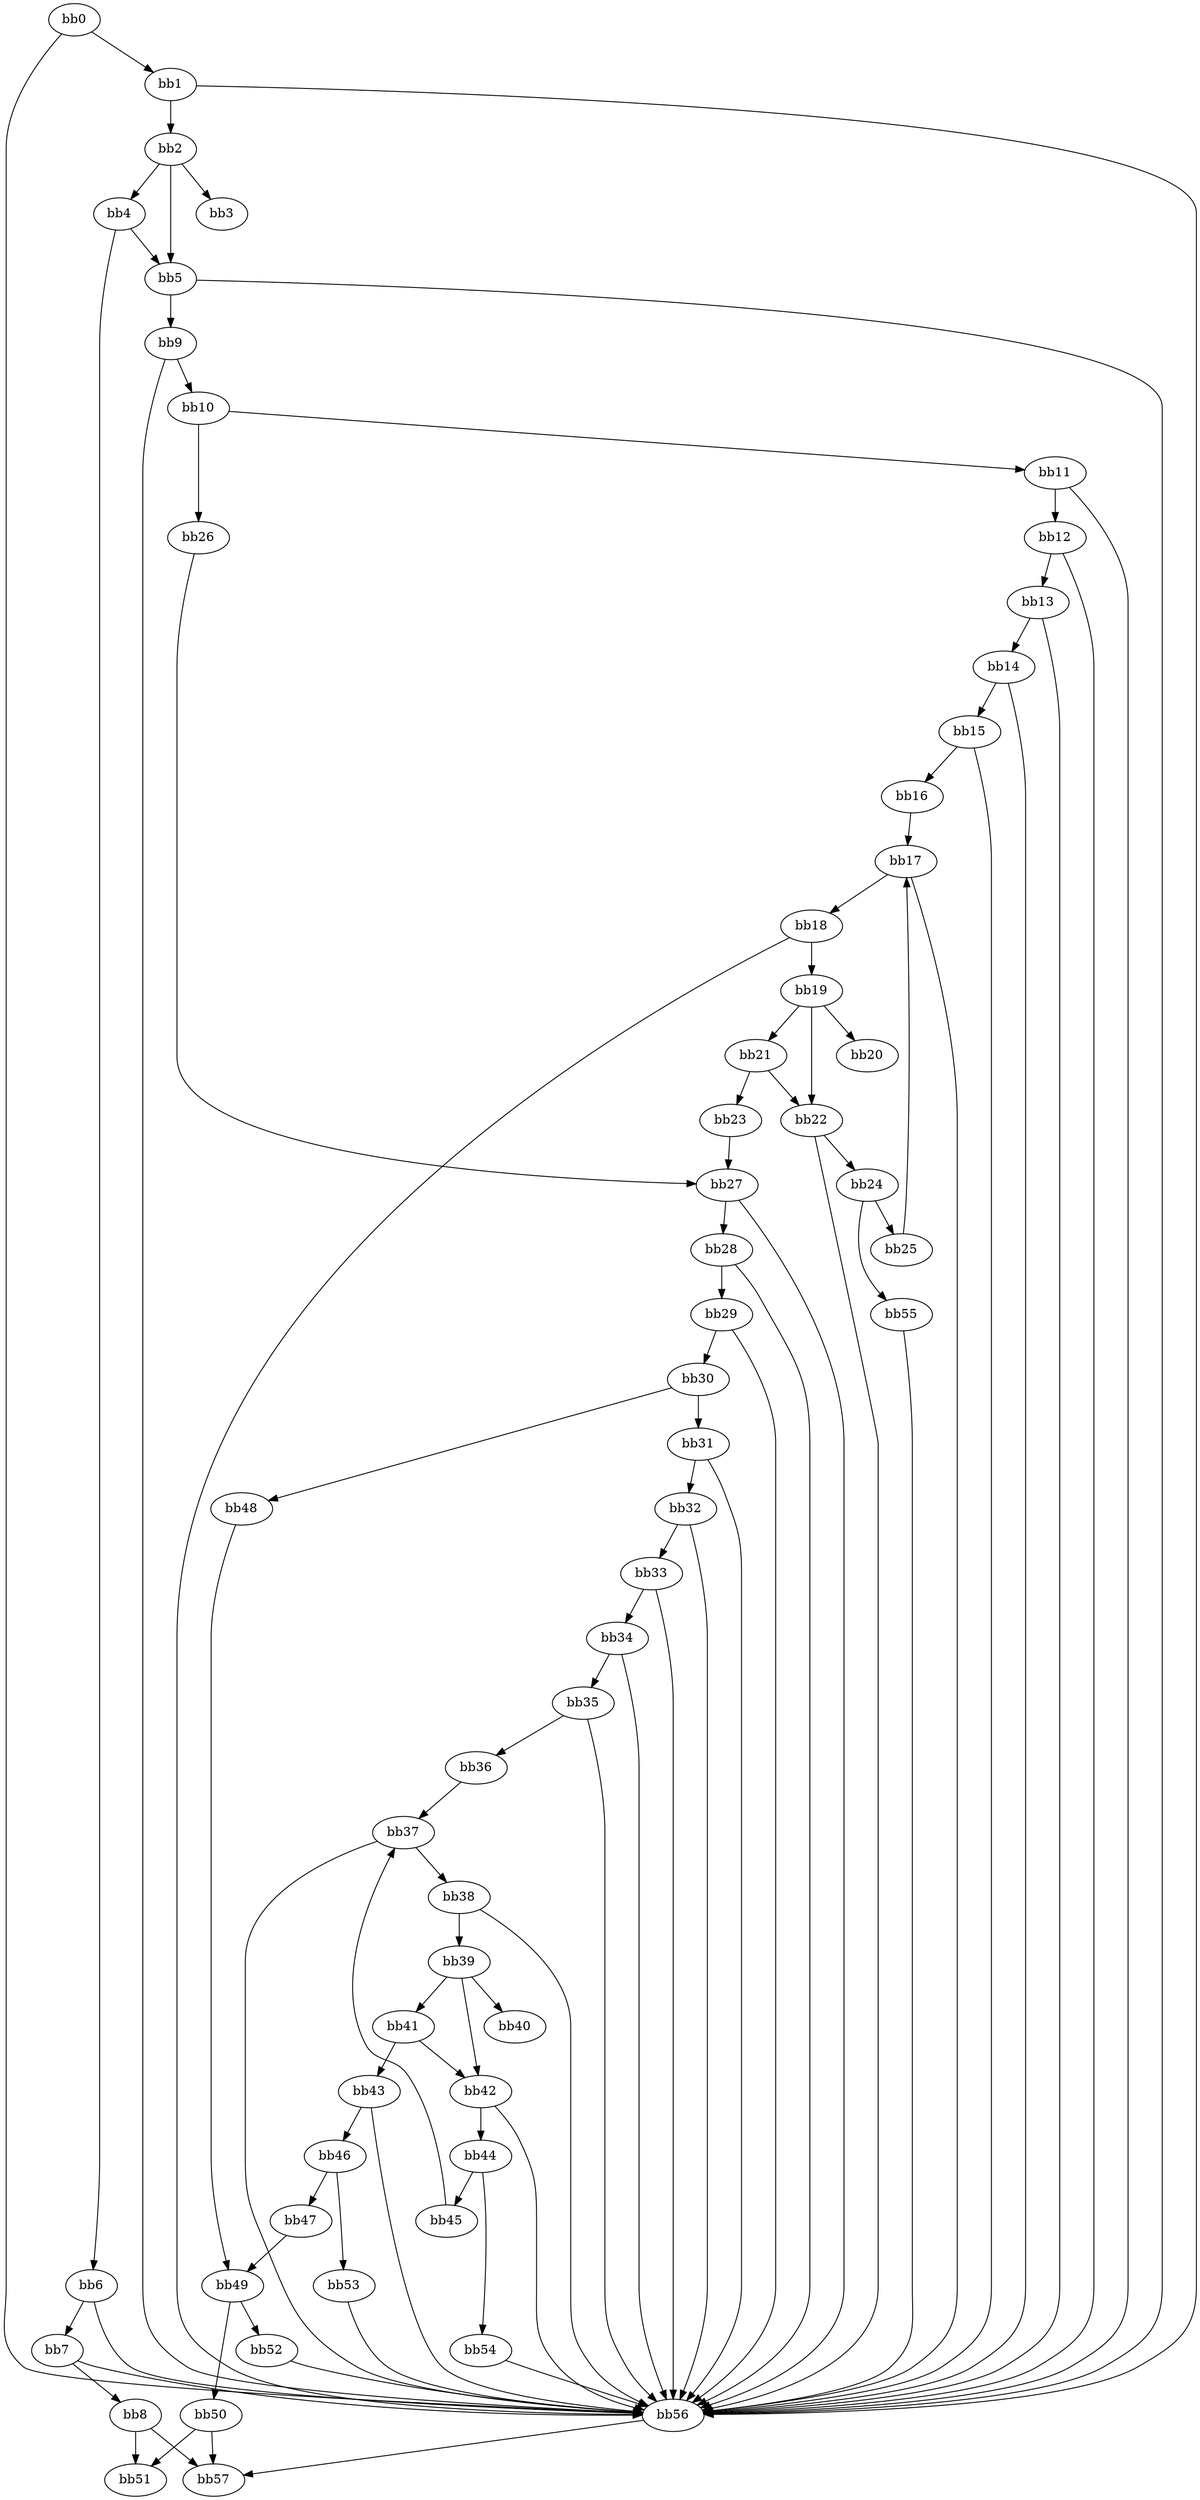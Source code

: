 digraph {
    0 [ label = "bb0\l" ]
    1 [ label = "bb1\l" ]
    2 [ label = "bb2\l" ]
    3 [ label = "bb3\l" ]
    4 [ label = "bb4\l" ]
    5 [ label = "bb5\l" ]
    6 [ label = "bb6\l" ]
    7 [ label = "bb7\l" ]
    8 [ label = "bb8\l" ]
    9 [ label = "bb9\l" ]
    10 [ label = "bb10\l" ]
    11 [ label = "bb11\l" ]
    12 [ label = "bb12\l" ]
    13 [ label = "bb13\l" ]
    14 [ label = "bb14\l" ]
    15 [ label = "bb15\l" ]
    16 [ label = "bb16\l" ]
    17 [ label = "bb17\l" ]
    18 [ label = "bb18\l" ]
    19 [ label = "bb19\l" ]
    20 [ label = "bb20\l" ]
    21 [ label = "bb21\l" ]
    22 [ label = "bb22\l" ]
    23 [ label = "bb23\l" ]
    24 [ label = "bb24\l" ]
    25 [ label = "bb25\l" ]
    26 [ label = "bb26\l" ]
    27 [ label = "bb27\l" ]
    28 [ label = "bb28\l" ]
    29 [ label = "bb29\l" ]
    30 [ label = "bb30\l" ]
    31 [ label = "bb31\l" ]
    32 [ label = "bb32\l" ]
    33 [ label = "bb33\l" ]
    34 [ label = "bb34\l" ]
    35 [ label = "bb35\l" ]
    36 [ label = "bb36\l" ]
    37 [ label = "bb37\l" ]
    38 [ label = "bb38\l" ]
    39 [ label = "bb39\l" ]
    40 [ label = "bb40\l" ]
    41 [ label = "bb41\l" ]
    42 [ label = "bb42\l" ]
    43 [ label = "bb43\l" ]
    44 [ label = "bb44\l" ]
    45 [ label = "bb45\l" ]
    46 [ label = "bb46\l" ]
    47 [ label = "bb47\l" ]
    48 [ label = "bb48\l" ]
    49 [ label = "bb49\l" ]
    50 [ label = "bb50\l" ]
    51 [ label = "bb51\l" ]
    52 [ label = "bb52\l" ]
    53 [ label = "bb53\l" ]
    54 [ label = "bb54\l" ]
    55 [ label = "bb55\l" ]
    56 [ label = "bb56\l" ]
    57 [ label = "bb57\l" ]
    0 -> 1 [ ]
    0 -> 56 [ ]
    1 -> 2 [ ]
    1 -> 56 [ ]
    2 -> 3 [ ]
    2 -> 4 [ ]
    2 -> 5 [ ]
    4 -> 5 [ ]
    4 -> 6 [ ]
    5 -> 9 [ ]
    5 -> 56 [ ]
    6 -> 7 [ ]
    6 -> 56 [ ]
    7 -> 8 [ ]
    7 -> 56 [ ]
    8 -> 51 [ ]
    8 -> 57 [ ]
    9 -> 10 [ ]
    9 -> 56 [ ]
    10 -> 11 [ ]
    10 -> 26 [ ]
    11 -> 12 [ ]
    11 -> 56 [ ]
    12 -> 13 [ ]
    12 -> 56 [ ]
    13 -> 14 [ ]
    13 -> 56 [ ]
    14 -> 15 [ ]
    14 -> 56 [ ]
    15 -> 16 [ ]
    15 -> 56 [ ]
    16 -> 17 [ ]
    17 -> 18 [ ]
    17 -> 56 [ ]
    18 -> 19 [ ]
    18 -> 56 [ ]
    19 -> 20 [ ]
    19 -> 21 [ ]
    19 -> 22 [ ]
    21 -> 22 [ ]
    21 -> 23 [ ]
    22 -> 24 [ ]
    22 -> 56 [ ]
    23 -> 27 [ ]
    24 -> 25 [ ]
    24 -> 55 [ ]
    25 -> 17 [ ]
    26 -> 27 [ ]
    27 -> 28 [ ]
    27 -> 56 [ ]
    28 -> 29 [ ]
    28 -> 56 [ ]
    29 -> 30 [ ]
    29 -> 56 [ ]
    30 -> 31 [ ]
    30 -> 48 [ ]
    31 -> 32 [ ]
    31 -> 56 [ ]
    32 -> 33 [ ]
    32 -> 56 [ ]
    33 -> 34 [ ]
    33 -> 56 [ ]
    34 -> 35 [ ]
    34 -> 56 [ ]
    35 -> 36 [ ]
    35 -> 56 [ ]
    36 -> 37 [ ]
    37 -> 38 [ ]
    37 -> 56 [ ]
    38 -> 39 [ ]
    38 -> 56 [ ]
    39 -> 40 [ ]
    39 -> 41 [ ]
    39 -> 42 [ ]
    41 -> 42 [ ]
    41 -> 43 [ ]
    42 -> 44 [ ]
    42 -> 56 [ ]
    43 -> 46 [ ]
    43 -> 56 [ ]
    44 -> 45 [ ]
    44 -> 54 [ ]
    45 -> 37 [ ]
    46 -> 47 [ ]
    46 -> 53 [ ]
    47 -> 49 [ ]
    48 -> 49 [ ]
    49 -> 50 [ ]
    49 -> 52 [ ]
    50 -> 51 [ ]
    50 -> 57 [ ]
    52 -> 56 [ ]
    53 -> 56 [ ]
    54 -> 56 [ ]
    55 -> 56 [ ]
    56 -> 57 [ ]
}

